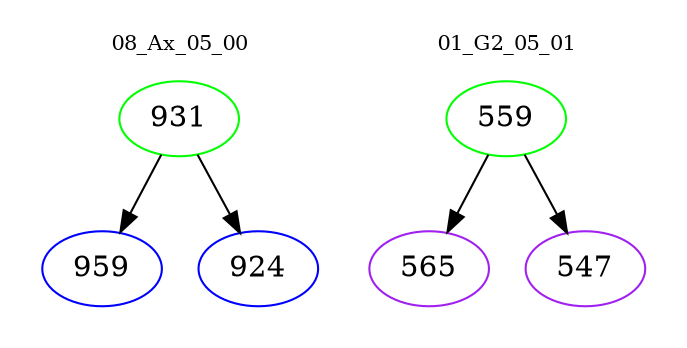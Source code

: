 digraph{
subgraph cluster_0 {
color = white
label = "08_Ax_05_00";
fontsize=10;
T0_931 [label="931", color="green"]
T0_931 -> T0_959 [color="black"]
T0_959 [label="959", color="blue"]
T0_931 -> T0_924 [color="black"]
T0_924 [label="924", color="blue"]
}
subgraph cluster_1 {
color = white
label = "01_G2_05_01";
fontsize=10;
T1_559 [label="559", color="green"]
T1_559 -> T1_565 [color="black"]
T1_565 [label="565", color="purple"]
T1_559 -> T1_547 [color="black"]
T1_547 [label="547", color="purple"]
}
}

